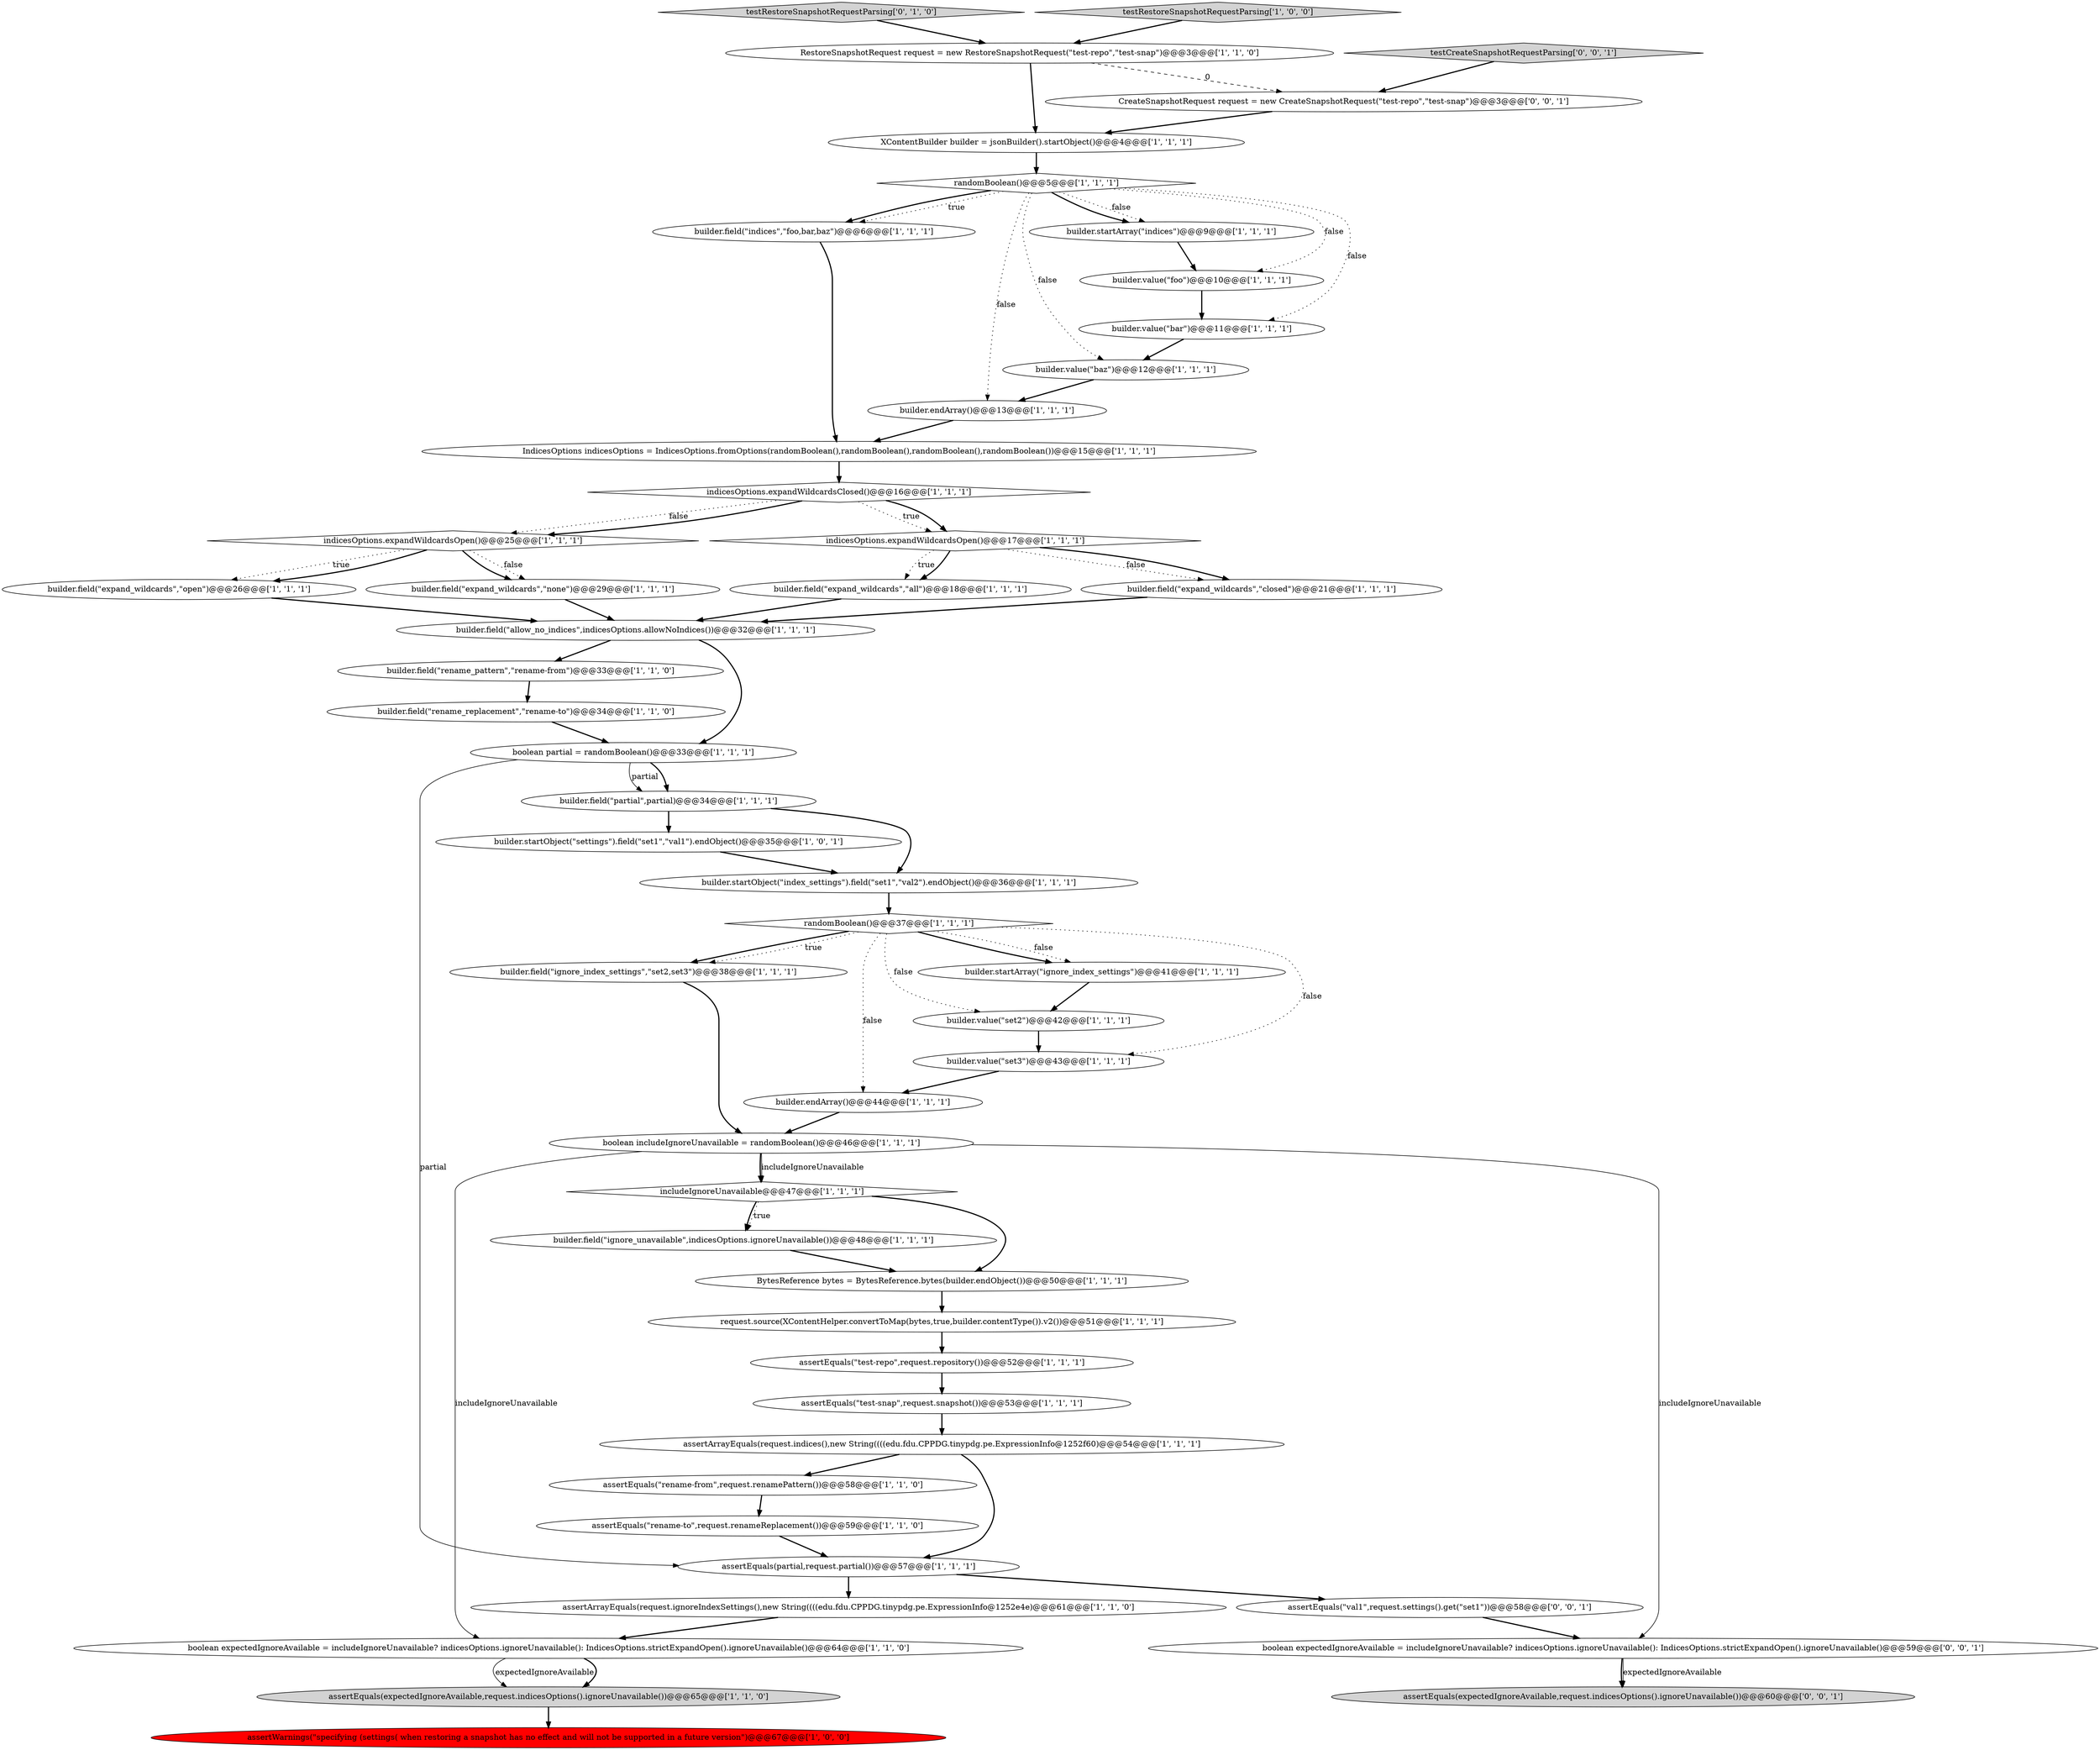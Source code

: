 digraph {
25 [style = filled, label = "assertArrayEquals(request.ignoreIndexSettings(),new String((((edu.fdu.CPPDG.tinypdg.pe.ExpressionInfo@1252e4e)@@@61@@@['1', '1', '0']", fillcolor = white, shape = ellipse image = "AAA0AAABBB1BBB"];
20 [style = filled, label = "BytesReference bytes = BytesReference.bytes(builder.endObject())@@@50@@@['1', '1', '1']", fillcolor = white, shape = ellipse image = "AAA0AAABBB1BBB"];
33 [style = filled, label = "randomBoolean()@@@37@@@['1', '1', '1']", fillcolor = white, shape = diamond image = "AAA0AAABBB1BBB"];
19 [style = filled, label = "XContentBuilder builder = jsonBuilder().startObject()@@@4@@@['1', '1', '1']", fillcolor = white, shape = ellipse image = "AAA0AAABBB1BBB"];
2 [style = filled, label = "RestoreSnapshotRequest request = new RestoreSnapshotRequest(\"test-repo\",\"test-snap\")@@@3@@@['1', '1', '0']", fillcolor = white, shape = ellipse image = "AAA0AAABBB1BBB"];
11 [style = filled, label = "assertArrayEquals(request.indices(),new String((((edu.fdu.CPPDG.tinypdg.pe.ExpressionInfo@1252f60)@@@54@@@['1', '1', '1']", fillcolor = white, shape = ellipse image = "AAA0AAABBB1BBB"];
17 [style = filled, label = "includeIgnoreUnavailable@@@47@@@['1', '1', '1']", fillcolor = white, shape = diamond image = "AAA0AAABBB1BBB"];
18 [style = filled, label = "assertEquals(\"test-snap\",request.snapshot())@@@53@@@['1', '1', '1']", fillcolor = white, shape = ellipse image = "AAA0AAABBB1BBB"];
14 [style = filled, label = "request.source(XContentHelper.convertToMap(bytes,true,builder.contentType()).v2())@@@51@@@['1', '1', '1']", fillcolor = white, shape = ellipse image = "AAA0AAABBB1BBB"];
10 [style = filled, label = "assertWarnings(\"specifying (settings( when restoring a snapshot has no effect and will not be supported in a future version\")@@@67@@@['1', '0', '0']", fillcolor = red, shape = ellipse image = "AAA1AAABBB1BBB"];
13 [style = filled, label = "builder.startObject(\"settings\").field(\"set1\",\"val1\").endObject()@@@35@@@['1', '0', '1']", fillcolor = white, shape = ellipse image = "AAA0AAABBB1BBB"];
50 [style = filled, label = "CreateSnapshotRequest request = new CreateSnapshotRequest(\"test-repo\",\"test-snap\")@@@3@@@['0', '0', '1']", fillcolor = white, shape = ellipse image = "AAA0AAABBB3BBB"];
46 [style = filled, label = "testRestoreSnapshotRequestParsing['0', '1', '0']", fillcolor = lightgray, shape = diamond image = "AAA0AAABBB2BBB"];
23 [style = filled, label = "builder.field(\"expand_wildcards\",\"open\")@@@26@@@['1', '1', '1']", fillcolor = white, shape = ellipse image = "AAA0AAABBB1BBB"];
24 [style = filled, label = "builder.startArray(\"indices\")@@@9@@@['1', '1', '1']", fillcolor = white, shape = ellipse image = "AAA0AAABBB1BBB"];
29 [style = filled, label = "builder.field(\"expand_wildcards\",\"none\")@@@29@@@['1', '1', '1']", fillcolor = white, shape = ellipse image = "AAA0AAABBB1BBB"];
8 [style = filled, label = "builder.field(\"indices\",\"foo,bar,baz\")@@@6@@@['1', '1', '1']", fillcolor = white, shape = ellipse image = "AAA0AAABBB1BBB"];
31 [style = filled, label = "indicesOptions.expandWildcardsOpen()@@@25@@@['1', '1', '1']", fillcolor = white, shape = diamond image = "AAA0AAABBB1BBB"];
49 [style = filled, label = "testCreateSnapshotRequestParsing['0', '0', '1']", fillcolor = lightgray, shape = diamond image = "AAA0AAABBB3BBB"];
45 [style = filled, label = "builder.field(\"partial\",partial)@@@34@@@['1', '1', '1']", fillcolor = white, shape = ellipse image = "AAA0AAABBB1BBB"];
44 [style = filled, label = "IndicesOptions indicesOptions = IndicesOptions.fromOptions(randomBoolean(),randomBoolean(),randomBoolean(),randomBoolean())@@@15@@@['1', '1', '1']", fillcolor = white, shape = ellipse image = "AAA0AAABBB1BBB"];
47 [style = filled, label = "boolean expectedIgnoreAvailable = includeIgnoreUnavailable? indicesOptions.ignoreUnavailable(): IndicesOptions.strictExpandOpen().ignoreUnavailable()@@@59@@@['0', '0', '1']", fillcolor = white, shape = ellipse image = "AAA0AAABBB3BBB"];
42 [style = filled, label = "assertEquals(\"test-repo\",request.repository())@@@52@@@['1', '1', '1']", fillcolor = white, shape = ellipse image = "AAA0AAABBB1BBB"];
39 [style = filled, label = "testRestoreSnapshotRequestParsing['1', '0', '0']", fillcolor = lightgray, shape = diamond image = "AAA0AAABBB1BBB"];
5 [style = filled, label = "builder.value(\"baz\")@@@12@@@['1', '1', '1']", fillcolor = white, shape = ellipse image = "AAA0AAABBB1BBB"];
3 [style = filled, label = "indicesOptions.expandWildcardsOpen()@@@17@@@['1', '1', '1']", fillcolor = white, shape = diamond image = "AAA0AAABBB1BBB"];
9 [style = filled, label = "builder.field(\"expand_wildcards\",\"all\")@@@18@@@['1', '1', '1']", fillcolor = white, shape = ellipse image = "AAA0AAABBB1BBB"];
1 [style = filled, label = "indicesOptions.expandWildcardsClosed()@@@16@@@['1', '1', '1']", fillcolor = white, shape = diamond image = "AAA0AAABBB1BBB"];
41 [style = filled, label = "assertEquals(\"rename-from\",request.renamePattern())@@@58@@@['1', '1', '0']", fillcolor = white, shape = ellipse image = "AAA0AAABBB1BBB"];
0 [style = filled, label = "builder.endArray()@@@13@@@['1', '1', '1']", fillcolor = white, shape = ellipse image = "AAA0AAABBB1BBB"];
35 [style = filled, label = "builder.field(\"rename_replacement\",\"rename-to\")@@@34@@@['1', '1', '0']", fillcolor = white, shape = ellipse image = "AAA0AAABBB1BBB"];
26 [style = filled, label = "builder.value(\"bar\")@@@11@@@['1', '1', '1']", fillcolor = white, shape = ellipse image = "AAA0AAABBB1BBB"];
15 [style = filled, label = "builder.field(\"allow_no_indices\",indicesOptions.allowNoIndices())@@@32@@@['1', '1', '1']", fillcolor = white, shape = ellipse image = "AAA0AAABBB1BBB"];
36 [style = filled, label = "builder.startObject(\"index_settings\").field(\"set1\",\"val2\").endObject()@@@36@@@['1', '1', '1']", fillcolor = white, shape = ellipse image = "AAA0AAABBB1BBB"];
7 [style = filled, label = "builder.field(\"rename_pattern\",\"rename-from\")@@@33@@@['1', '1', '0']", fillcolor = white, shape = ellipse image = "AAA0AAABBB1BBB"];
12 [style = filled, label = "builder.startArray(\"ignore_index_settings\")@@@41@@@['1', '1', '1']", fillcolor = white, shape = ellipse image = "AAA0AAABBB1BBB"];
16 [style = filled, label = "boolean expectedIgnoreAvailable = includeIgnoreUnavailable? indicesOptions.ignoreUnavailable(): IndicesOptions.strictExpandOpen().ignoreUnavailable()@@@64@@@['1', '1', '0']", fillcolor = white, shape = ellipse image = "AAA0AAABBB1BBB"];
21 [style = filled, label = "assertEquals(partial,request.partial())@@@57@@@['1', '1', '1']", fillcolor = white, shape = ellipse image = "AAA0AAABBB1BBB"];
30 [style = filled, label = "builder.field(\"ignore_index_settings\",\"set2,set3\")@@@38@@@['1', '1', '1']", fillcolor = white, shape = ellipse image = "AAA0AAABBB1BBB"];
37 [style = filled, label = "assertEquals(\"rename-to\",request.renameReplacement())@@@59@@@['1', '1', '0']", fillcolor = white, shape = ellipse image = "AAA0AAABBB1BBB"];
48 [style = filled, label = "assertEquals(\"val1\",request.settings().get(\"set1\"))@@@58@@@['0', '0', '1']", fillcolor = white, shape = ellipse image = "AAA0AAABBB3BBB"];
6 [style = filled, label = "builder.value(\"foo\")@@@10@@@['1', '1', '1']", fillcolor = white, shape = ellipse image = "AAA0AAABBB1BBB"];
27 [style = filled, label = "boolean partial = randomBoolean()@@@33@@@['1', '1', '1']", fillcolor = white, shape = ellipse image = "AAA0AAABBB1BBB"];
32 [style = filled, label = "builder.field(\"expand_wildcards\",\"closed\")@@@21@@@['1', '1', '1']", fillcolor = white, shape = ellipse image = "AAA0AAABBB1BBB"];
22 [style = filled, label = "randomBoolean()@@@5@@@['1', '1', '1']", fillcolor = white, shape = diamond image = "AAA0AAABBB1BBB"];
40 [style = filled, label = "builder.endArray()@@@44@@@['1', '1', '1']", fillcolor = white, shape = ellipse image = "AAA0AAABBB1BBB"];
28 [style = filled, label = "assertEquals(expectedIgnoreAvailable,request.indicesOptions().ignoreUnavailable())@@@65@@@['1', '1', '0']", fillcolor = lightgray, shape = ellipse image = "AAA0AAABBB1BBB"];
34 [style = filled, label = "builder.field(\"ignore_unavailable\",indicesOptions.ignoreUnavailable())@@@48@@@['1', '1', '1']", fillcolor = white, shape = ellipse image = "AAA0AAABBB1BBB"];
4 [style = filled, label = "boolean includeIgnoreUnavailable = randomBoolean()@@@46@@@['1', '1', '1']", fillcolor = white, shape = ellipse image = "AAA0AAABBB1BBB"];
51 [style = filled, label = "assertEquals(expectedIgnoreAvailable,request.indicesOptions().ignoreUnavailable())@@@60@@@['0', '0', '1']", fillcolor = lightgray, shape = ellipse image = "AAA0AAABBB3BBB"];
43 [style = filled, label = "builder.value(\"set2\")@@@42@@@['1', '1', '1']", fillcolor = white, shape = ellipse image = "AAA0AAABBB1BBB"];
38 [style = filled, label = "builder.value(\"set3\")@@@43@@@['1', '1', '1']", fillcolor = white, shape = ellipse image = "AAA0AAABBB1BBB"];
40->4 [style = bold, label=""];
29->15 [style = bold, label=""];
34->20 [style = bold, label=""];
46->2 [style = bold, label=""];
7->35 [style = bold, label=""];
21->48 [style = bold, label=""];
22->26 [style = dotted, label="false"];
8->44 [style = bold, label=""];
36->33 [style = bold, label=""];
4->16 [style = solid, label="includeIgnoreUnavailable"];
1->3 [style = dotted, label="true"];
22->8 [style = bold, label=""];
5->0 [style = bold, label=""];
1->31 [style = dotted, label="false"];
13->36 [style = bold, label=""];
27->45 [style = bold, label=""];
47->51 [style = bold, label=""];
44->1 [style = bold, label=""];
17->34 [style = dotted, label="true"];
1->31 [style = bold, label=""];
33->40 [style = dotted, label="false"];
3->32 [style = dotted, label="false"];
17->20 [style = bold, label=""];
50->19 [style = bold, label=""];
27->45 [style = solid, label="partial"];
16->28 [style = solid, label="expectedIgnoreAvailable"];
4->47 [style = solid, label="includeIgnoreUnavailable"];
18->11 [style = bold, label=""];
41->37 [style = bold, label=""];
22->24 [style = dotted, label="false"];
37->21 [style = bold, label=""];
22->0 [style = dotted, label="false"];
31->29 [style = bold, label=""];
20->14 [style = bold, label=""];
21->25 [style = bold, label=""];
2->50 [style = dashed, label="0"];
17->34 [style = bold, label=""];
31->23 [style = dotted, label="true"];
33->30 [style = bold, label=""];
0->44 [style = bold, label=""];
19->22 [style = bold, label=""];
47->51 [style = solid, label="expectedIgnoreAvailable"];
33->12 [style = dotted, label="false"];
6->26 [style = bold, label=""];
4->17 [style = bold, label=""];
11->21 [style = bold, label=""];
14->42 [style = bold, label=""];
23->15 [style = bold, label=""];
1->3 [style = bold, label=""];
45->36 [style = bold, label=""];
3->9 [style = dotted, label="true"];
33->12 [style = bold, label=""];
25->16 [style = bold, label=""];
49->50 [style = bold, label=""];
3->9 [style = bold, label=""];
11->41 [style = bold, label=""];
43->38 [style = bold, label=""];
22->5 [style = dotted, label="false"];
33->43 [style = dotted, label="false"];
39->2 [style = bold, label=""];
4->17 [style = solid, label="includeIgnoreUnavailable"];
12->43 [style = bold, label=""];
38->40 [style = bold, label=""];
42->18 [style = bold, label=""];
35->27 [style = bold, label=""];
2->19 [style = bold, label=""];
31->23 [style = bold, label=""];
31->29 [style = dotted, label="false"];
28->10 [style = bold, label=""];
15->7 [style = bold, label=""];
26->5 [style = bold, label=""];
45->13 [style = bold, label=""];
33->30 [style = dotted, label="true"];
22->8 [style = dotted, label="true"];
27->21 [style = solid, label="partial"];
16->28 [style = bold, label=""];
9->15 [style = bold, label=""];
30->4 [style = bold, label=""];
48->47 [style = bold, label=""];
33->38 [style = dotted, label="false"];
32->15 [style = bold, label=""];
22->6 [style = dotted, label="false"];
22->24 [style = bold, label=""];
3->32 [style = bold, label=""];
24->6 [style = bold, label=""];
15->27 [style = bold, label=""];
}
